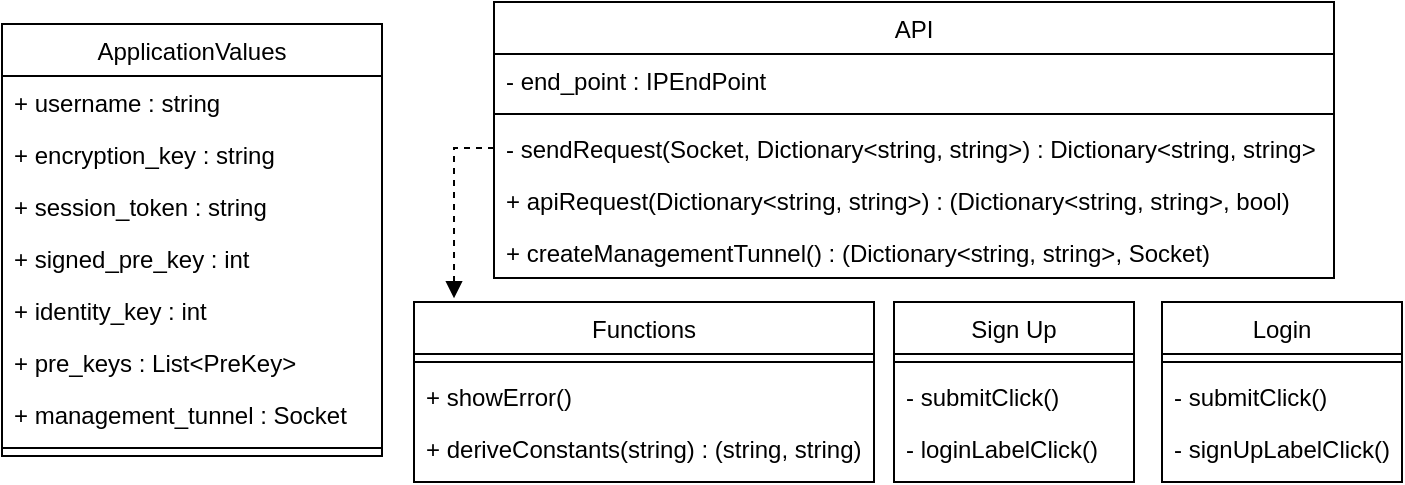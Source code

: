 <mxfile version="20.2.3" type="device"><diagram id="C5RBs43oDa-KdzZeNtuy" name="Page-1"><mxGraphModel dx="1637" dy="752" grid="0" gridSize="10" guides="1" tooltips="1" connect="1" arrows="1" fold="1" page="0" pageScale="1" pageWidth="827" pageHeight="1169" math="0" shadow="0"><root><mxCell id="WIyWlLk6GJQsqaUBKTNV-0"/><mxCell id="WIyWlLk6GJQsqaUBKTNV-1" parent="WIyWlLk6GJQsqaUBKTNV-0"/><mxCell id="zkfFHV4jXpPFQw0GAbJ--17" value="Functions" style="swimlane;fontStyle=0;align=center;verticalAlign=top;childLayout=stackLayout;horizontal=1;startSize=26;horizontalStack=0;resizeParent=1;resizeLast=0;collapsible=1;marginBottom=0;rounded=0;shadow=0;strokeWidth=1;" parent="WIyWlLk6GJQsqaUBKTNV-1" vertex="1"><mxGeometry x="40" y="180" width="230" height="90" as="geometry"><mxRectangle x="550" y="140" width="160" height="26" as="alternateBounds"/></mxGeometry></mxCell><mxCell id="zkfFHV4jXpPFQw0GAbJ--23" value="" style="line;html=1;strokeWidth=1;align=left;verticalAlign=middle;spacingTop=-1;spacingLeft=3;spacingRight=3;rotatable=0;labelPosition=right;points=[];portConstraint=eastwest;" parent="zkfFHV4jXpPFQw0GAbJ--17" vertex="1"><mxGeometry y="26" width="230" height="8" as="geometry"/></mxCell><mxCell id="U3mjqbxKmqMhhgPVaVoE-4" value="+ showError()" style="text;align=left;verticalAlign=top;spacingLeft=4;spacingRight=4;overflow=hidden;rotatable=0;points=[[0,0.5],[1,0.5]];portConstraint=eastwest;rounded=0;shadow=0;html=0;" vertex="1" parent="zkfFHV4jXpPFQw0GAbJ--17"><mxGeometry y="34" width="230" height="26" as="geometry"/></mxCell><mxCell id="U3mjqbxKmqMhhgPVaVoE-6" value="+ deriveConstants(string) : (string, string)" style="text;align=left;verticalAlign=top;spacingLeft=4;spacingRight=4;overflow=hidden;rotatable=0;points=[[0,0.5],[1,0.5]];portConstraint=eastwest;rounded=0;shadow=0;html=0;" vertex="1" parent="zkfFHV4jXpPFQw0GAbJ--17"><mxGeometry y="60" width="230" height="26" as="geometry"/></mxCell><mxCell id="U3mjqbxKmqMhhgPVaVoE-7" value="API" style="swimlane;fontStyle=0;align=center;verticalAlign=top;childLayout=stackLayout;horizontal=1;startSize=26;horizontalStack=0;resizeParent=1;resizeLast=0;collapsible=1;marginBottom=0;rounded=0;shadow=0;strokeWidth=1;" vertex="1" parent="WIyWlLk6GJQsqaUBKTNV-1"><mxGeometry x="80" y="30" width="420" height="138" as="geometry"><mxRectangle x="550" y="140" width="160" height="26" as="alternateBounds"/></mxGeometry></mxCell><mxCell id="U3mjqbxKmqMhhgPVaVoE-14" value="- end_point : IPEndPoint" style="text;align=left;verticalAlign=top;spacingLeft=4;spacingRight=4;overflow=hidden;rotatable=0;points=[[0,0.5],[1,0.5]];portConstraint=eastwest;rounded=0;shadow=0;html=0;" vertex="1" parent="U3mjqbxKmqMhhgPVaVoE-7"><mxGeometry y="26" width="420" height="26" as="geometry"/></mxCell><mxCell id="U3mjqbxKmqMhhgPVaVoE-8" value="" style="line;html=1;strokeWidth=1;align=left;verticalAlign=middle;spacingTop=-1;spacingLeft=3;spacingRight=3;rotatable=0;labelPosition=right;points=[];portConstraint=eastwest;" vertex="1" parent="U3mjqbxKmqMhhgPVaVoE-7"><mxGeometry y="52" width="420" height="8" as="geometry"/></mxCell><mxCell id="U3mjqbxKmqMhhgPVaVoE-9" value="- sendRequest(Socket, Dictionary&lt;string, string&gt;) : Dictionary&lt;string, string&gt;" style="text;align=left;verticalAlign=top;spacingLeft=4;spacingRight=4;overflow=hidden;rotatable=0;points=[[0,0.5],[1,0.5]];portConstraint=eastwest;rounded=0;shadow=0;html=0;" vertex="1" parent="U3mjqbxKmqMhhgPVaVoE-7"><mxGeometry y="60" width="420" height="26" as="geometry"/></mxCell><mxCell id="U3mjqbxKmqMhhgPVaVoE-10" value="+ apiRequest(Dictionary&lt;string, string&gt;) : (Dictionary&lt;string, string&gt;, bool)" style="text;align=left;verticalAlign=top;spacingLeft=4;spacingRight=4;overflow=hidden;rotatable=0;points=[[0,0.5],[1,0.5]];portConstraint=eastwest;rounded=0;shadow=0;html=0;" vertex="1" parent="U3mjqbxKmqMhhgPVaVoE-7"><mxGeometry y="86" width="420" height="26" as="geometry"/></mxCell><mxCell id="U3mjqbxKmqMhhgPVaVoE-15" value="+ createManagementTunnel() : (Dictionary&lt;string, string&gt;, Socket)" style="text;align=left;verticalAlign=top;spacingLeft=4;spacingRight=4;overflow=hidden;rotatable=0;points=[[0,0.5],[1,0.5]];portConstraint=eastwest;rounded=0;shadow=0;html=0;" vertex="1" parent="U3mjqbxKmqMhhgPVaVoE-7"><mxGeometry y="112" width="420" height="26" as="geometry"/></mxCell><mxCell id="U3mjqbxKmqMhhgPVaVoE-17" value="ApplicationValues" style="swimlane;fontStyle=0;align=center;verticalAlign=top;childLayout=stackLayout;horizontal=1;startSize=26;horizontalStack=0;resizeParent=1;resizeLast=0;collapsible=1;marginBottom=0;rounded=0;shadow=0;strokeWidth=1;" vertex="1" parent="WIyWlLk6GJQsqaUBKTNV-1"><mxGeometry x="-166" y="41" width="190" height="216" as="geometry"><mxRectangle x="550" y="140" width="160" height="26" as="alternateBounds"/></mxGeometry></mxCell><mxCell id="U3mjqbxKmqMhhgPVaVoE-18" value="+ username : string" style="text;align=left;verticalAlign=top;spacingLeft=4;spacingRight=4;overflow=hidden;rotatable=0;points=[[0,0.5],[1,0.5]];portConstraint=eastwest;rounded=0;shadow=0;html=0;" vertex="1" parent="U3mjqbxKmqMhhgPVaVoE-17"><mxGeometry y="26" width="190" height="26" as="geometry"/></mxCell><mxCell id="U3mjqbxKmqMhhgPVaVoE-23" value="+ encryption_key : string" style="text;align=left;verticalAlign=top;spacingLeft=4;spacingRight=4;overflow=hidden;rotatable=0;points=[[0,0.5],[1,0.5]];portConstraint=eastwest;rounded=0;shadow=0;html=0;" vertex="1" parent="U3mjqbxKmqMhhgPVaVoE-17"><mxGeometry y="52" width="190" height="26" as="geometry"/></mxCell><mxCell id="U3mjqbxKmqMhhgPVaVoE-25" value="+ session_token : string" style="text;align=left;verticalAlign=top;spacingLeft=4;spacingRight=4;overflow=hidden;rotatable=0;points=[[0,0.5],[1,0.5]];portConstraint=eastwest;rounded=0;shadow=0;html=0;" vertex="1" parent="U3mjqbxKmqMhhgPVaVoE-17"><mxGeometry y="78" width="190" height="26" as="geometry"/></mxCell><mxCell id="U3mjqbxKmqMhhgPVaVoE-24" value="+ signed_pre_key : int" style="text;align=left;verticalAlign=top;spacingLeft=4;spacingRight=4;overflow=hidden;rotatable=0;points=[[0,0.5],[1,0.5]];portConstraint=eastwest;rounded=0;shadow=0;html=0;" vertex="1" parent="U3mjqbxKmqMhhgPVaVoE-17"><mxGeometry y="104" width="190" height="26" as="geometry"/></mxCell><mxCell id="U3mjqbxKmqMhhgPVaVoE-28" value="+ identity_key : int" style="text;align=left;verticalAlign=top;spacingLeft=4;spacingRight=4;overflow=hidden;rotatable=0;points=[[0,0.5],[1,0.5]];portConstraint=eastwest;rounded=0;shadow=0;html=0;" vertex="1" parent="U3mjqbxKmqMhhgPVaVoE-17"><mxGeometry y="130" width="190" height="26" as="geometry"/></mxCell><mxCell id="U3mjqbxKmqMhhgPVaVoE-27" value="+ pre_keys : List&lt;PreKey&gt;" style="text;align=left;verticalAlign=top;spacingLeft=4;spacingRight=4;overflow=hidden;rotatable=0;points=[[0,0.5],[1,0.5]];portConstraint=eastwest;rounded=0;shadow=0;html=0;" vertex="1" parent="U3mjqbxKmqMhhgPVaVoE-17"><mxGeometry y="156" width="190" height="26" as="geometry"/></mxCell><mxCell id="U3mjqbxKmqMhhgPVaVoE-26" value="+ management_tunnel : Socket" style="text;align=left;verticalAlign=top;spacingLeft=4;spacingRight=4;overflow=hidden;rotatable=0;points=[[0,0.5],[1,0.5]];portConstraint=eastwest;rounded=0;shadow=0;html=0;" vertex="1" parent="U3mjqbxKmqMhhgPVaVoE-17"><mxGeometry y="182" width="190" height="26" as="geometry"/></mxCell><mxCell id="U3mjqbxKmqMhhgPVaVoE-19" value="" style="line;html=1;strokeWidth=1;align=left;verticalAlign=middle;spacingTop=-1;spacingLeft=3;spacingRight=3;rotatable=0;labelPosition=right;points=[];portConstraint=eastwest;" vertex="1" parent="U3mjqbxKmqMhhgPVaVoE-17"><mxGeometry y="208" width="190" height="8" as="geometry"/></mxCell><mxCell id="U3mjqbxKmqMhhgPVaVoE-29" value="Login" style="swimlane;fontStyle=0;align=center;verticalAlign=top;childLayout=stackLayout;horizontal=1;startSize=26;horizontalStack=0;resizeParent=1;resizeLast=0;collapsible=1;marginBottom=0;rounded=0;shadow=0;strokeWidth=1;" vertex="1" parent="WIyWlLk6GJQsqaUBKTNV-1"><mxGeometry x="414" y="180" width="120" height="90" as="geometry"><mxRectangle x="550" y="140" width="160" height="26" as="alternateBounds"/></mxGeometry></mxCell><mxCell id="U3mjqbxKmqMhhgPVaVoE-37" value="" style="line;html=1;strokeWidth=1;align=left;verticalAlign=middle;spacingTop=-1;spacingLeft=3;spacingRight=3;rotatable=0;labelPosition=right;points=[];portConstraint=eastwest;" vertex="1" parent="U3mjqbxKmqMhhgPVaVoE-29"><mxGeometry y="26" width="120" height="8" as="geometry"/></mxCell><mxCell id="U3mjqbxKmqMhhgPVaVoE-38" value="- submitClick()" style="text;align=left;verticalAlign=top;spacingLeft=4;spacingRight=4;overflow=hidden;rotatable=0;points=[[0,0.5],[1,0.5]];portConstraint=eastwest;rounded=0;shadow=0;html=0;" vertex="1" parent="U3mjqbxKmqMhhgPVaVoE-29"><mxGeometry y="34" width="120" height="26" as="geometry"/></mxCell><mxCell id="U3mjqbxKmqMhhgPVaVoE-39" value="- signUpLabelClick()" style="text;align=left;verticalAlign=top;spacingLeft=4;spacingRight=4;overflow=hidden;rotatable=0;points=[[0,0.5],[1,0.5]];portConstraint=eastwest;rounded=0;shadow=0;html=0;" vertex="1" parent="U3mjqbxKmqMhhgPVaVoE-29"><mxGeometry y="60" width="120" height="26" as="geometry"/></mxCell><mxCell id="U3mjqbxKmqMhhgPVaVoE-40" value="Sign Up" style="swimlane;fontStyle=0;align=center;verticalAlign=top;childLayout=stackLayout;horizontal=1;startSize=26;horizontalStack=0;resizeParent=1;resizeLast=0;collapsible=1;marginBottom=0;rounded=0;shadow=0;strokeWidth=1;" vertex="1" parent="WIyWlLk6GJQsqaUBKTNV-1"><mxGeometry x="280" y="180" width="120" height="90" as="geometry"><mxRectangle x="550" y="140" width="160" height="26" as="alternateBounds"/></mxGeometry></mxCell><mxCell id="U3mjqbxKmqMhhgPVaVoE-41" value="" style="line;html=1;strokeWidth=1;align=left;verticalAlign=middle;spacingTop=-1;spacingLeft=3;spacingRight=3;rotatable=0;labelPosition=right;points=[];portConstraint=eastwest;" vertex="1" parent="U3mjqbxKmqMhhgPVaVoE-40"><mxGeometry y="26" width="120" height="8" as="geometry"/></mxCell><mxCell id="U3mjqbxKmqMhhgPVaVoE-42" value="- submitClick()" style="text;align=left;verticalAlign=top;spacingLeft=4;spacingRight=4;overflow=hidden;rotatable=0;points=[[0,0.5],[1,0.5]];portConstraint=eastwest;rounded=0;shadow=0;html=0;" vertex="1" parent="U3mjqbxKmqMhhgPVaVoE-40"><mxGeometry y="34" width="120" height="26" as="geometry"/></mxCell><mxCell id="U3mjqbxKmqMhhgPVaVoE-43" value="- loginLabelClick()" style="text;align=left;verticalAlign=top;spacingLeft=4;spacingRight=4;overflow=hidden;rotatable=0;points=[[0,0.5],[1,0.5]];portConstraint=eastwest;rounded=0;shadow=0;html=0;" vertex="1" parent="U3mjqbxKmqMhhgPVaVoE-40"><mxGeometry y="60" width="120" height="26" as="geometry"/></mxCell><mxCell id="U3mjqbxKmqMhhgPVaVoE-44" style="edgeStyle=orthogonalEdgeStyle;rounded=0;orthogonalLoop=1;jettySize=auto;html=1;exitX=0;exitY=0.5;exitDx=0;exitDy=0;entryX=0.087;entryY=-0.021;entryDx=0;entryDy=0;entryPerimeter=0;dashed=1;endArrow=block;endFill=1;" edge="1" parent="WIyWlLk6GJQsqaUBKTNV-1" source="U3mjqbxKmqMhhgPVaVoE-9" target="zkfFHV4jXpPFQw0GAbJ--17"><mxGeometry relative="1" as="geometry"/></mxCell></root></mxGraphModel></diagram></mxfile>